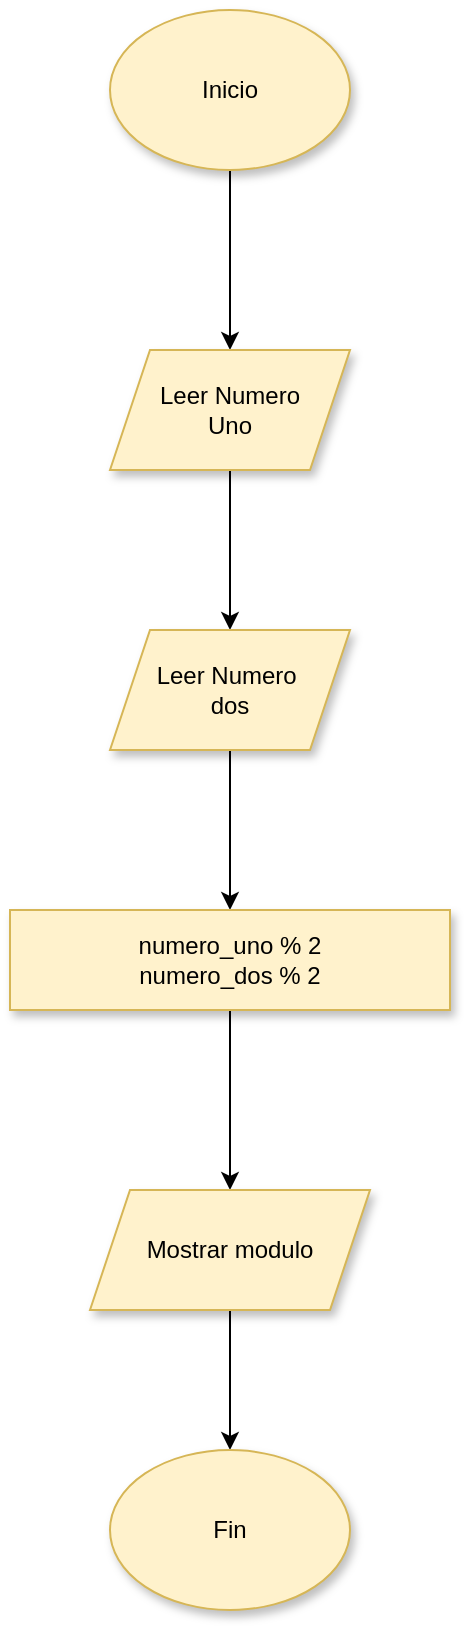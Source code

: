 <mxfile version="14.4.3" type="device"><diagram id="51GmDZolIET_gQ9hXNmf" name="Página-1"><mxGraphModel dx="1086" dy="846" grid="1" gridSize="10" guides="1" tooltips="1" connect="1" arrows="1" fold="1" page="1" pageScale="1" pageWidth="827" pageHeight="1169" math="0" shadow="0"><root><mxCell id="0"/><mxCell id="1" parent="0"/><mxCell id="knyKYXXa94EhhmOy-p_q-5" value="" style="edgeStyle=orthogonalEdgeStyle;rounded=0;orthogonalLoop=1;jettySize=auto;html=1;" parent="1" source="knyKYXXa94EhhmOy-p_q-1" target="knyKYXXa94EhhmOy-p_q-4" edge="1"><mxGeometry relative="1" as="geometry"/></mxCell><mxCell id="knyKYXXa94EhhmOy-p_q-1" value="Inicio" style="ellipse;whiteSpace=wrap;html=1;fillColor=#fff2cc;strokeColor=#d6b656;shadow=1;" parent="1" vertex="1"><mxGeometry x="120" y="20" width="120" height="80" as="geometry"/></mxCell><mxCell id="knyKYXXa94EhhmOy-p_q-7" value="" style="edgeStyle=orthogonalEdgeStyle;rounded=0;orthogonalLoop=1;jettySize=auto;html=1;" parent="1" source="knyKYXXa94EhhmOy-p_q-4" target="knyKYXXa94EhhmOy-p_q-6" edge="1"><mxGeometry relative="1" as="geometry"/></mxCell><mxCell id="knyKYXXa94EhhmOy-p_q-4" value="&lt;span&gt;Leer Numero &lt;br&gt;Uno&lt;/span&gt;" style="shape=parallelogram;perimeter=parallelogramPerimeter;whiteSpace=wrap;html=1;fixedSize=1;shadow=1;strokeColor=#d6b656;fillColor=#fff2cc;" parent="1" vertex="1"><mxGeometry x="120" y="190" width="120" height="60" as="geometry"/></mxCell><mxCell id="knyKYXXa94EhhmOy-p_q-9" value="" style="edgeStyle=orthogonalEdgeStyle;rounded=0;orthogonalLoop=1;jettySize=auto;html=1;" parent="1" source="knyKYXXa94EhhmOy-p_q-6" target="knyKYXXa94EhhmOy-p_q-8" edge="1"><mxGeometry relative="1" as="geometry"/></mxCell><mxCell id="knyKYXXa94EhhmOy-p_q-6" value="&lt;span&gt;Leer Numero&amp;nbsp;&lt;br&gt;dos&lt;br&gt;&lt;/span&gt;" style="shape=parallelogram;perimeter=parallelogramPerimeter;whiteSpace=wrap;html=1;fixedSize=1;shadow=1;strokeColor=#d6b656;fillColor=#fff2cc;" parent="1" vertex="1"><mxGeometry x="120" y="330" width="120" height="60" as="geometry"/></mxCell><mxCell id="knyKYXXa94EhhmOy-p_q-11" value="" style="edgeStyle=orthogonalEdgeStyle;rounded=0;orthogonalLoop=1;jettySize=auto;html=1;" parent="1" source="knyKYXXa94EhhmOy-p_q-8" target="knyKYXXa94EhhmOy-p_q-10" edge="1"><mxGeometry relative="1" as="geometry"/></mxCell><mxCell id="knyKYXXa94EhhmOy-p_q-8" value="numero_uno % 2&lt;br&gt;numero_dos % 2" style="whiteSpace=wrap;html=1;shadow=1;strokeColor=#d6b656;fillColor=#fff2cc;" parent="1" vertex="1"><mxGeometry x="70" y="470" width="220" height="50" as="geometry"/></mxCell><mxCell id="knyKYXXa94EhhmOy-p_q-13" value="" style="edgeStyle=orthogonalEdgeStyle;rounded=0;orthogonalLoop=1;jettySize=auto;html=1;" parent="1" source="knyKYXXa94EhhmOy-p_q-10" target="knyKYXXa94EhhmOy-p_q-12" edge="1"><mxGeometry relative="1" as="geometry"/></mxCell><mxCell id="knyKYXXa94EhhmOy-p_q-10" value="Mostrar modulo" style="shape=parallelogram;perimeter=parallelogramPerimeter;whiteSpace=wrap;html=1;fixedSize=1;shadow=1;strokeColor=#d6b656;fillColor=#fff2cc;" parent="1" vertex="1"><mxGeometry x="110" y="610" width="140" height="60" as="geometry"/></mxCell><mxCell id="knyKYXXa94EhhmOy-p_q-12" value="Fin" style="ellipse;whiteSpace=wrap;html=1;shadow=1;strokeColor=#d6b656;fillColor=#fff2cc;" parent="1" vertex="1"><mxGeometry x="120" y="740" width="120" height="80" as="geometry"/></mxCell></root></mxGraphModel></diagram></mxfile>